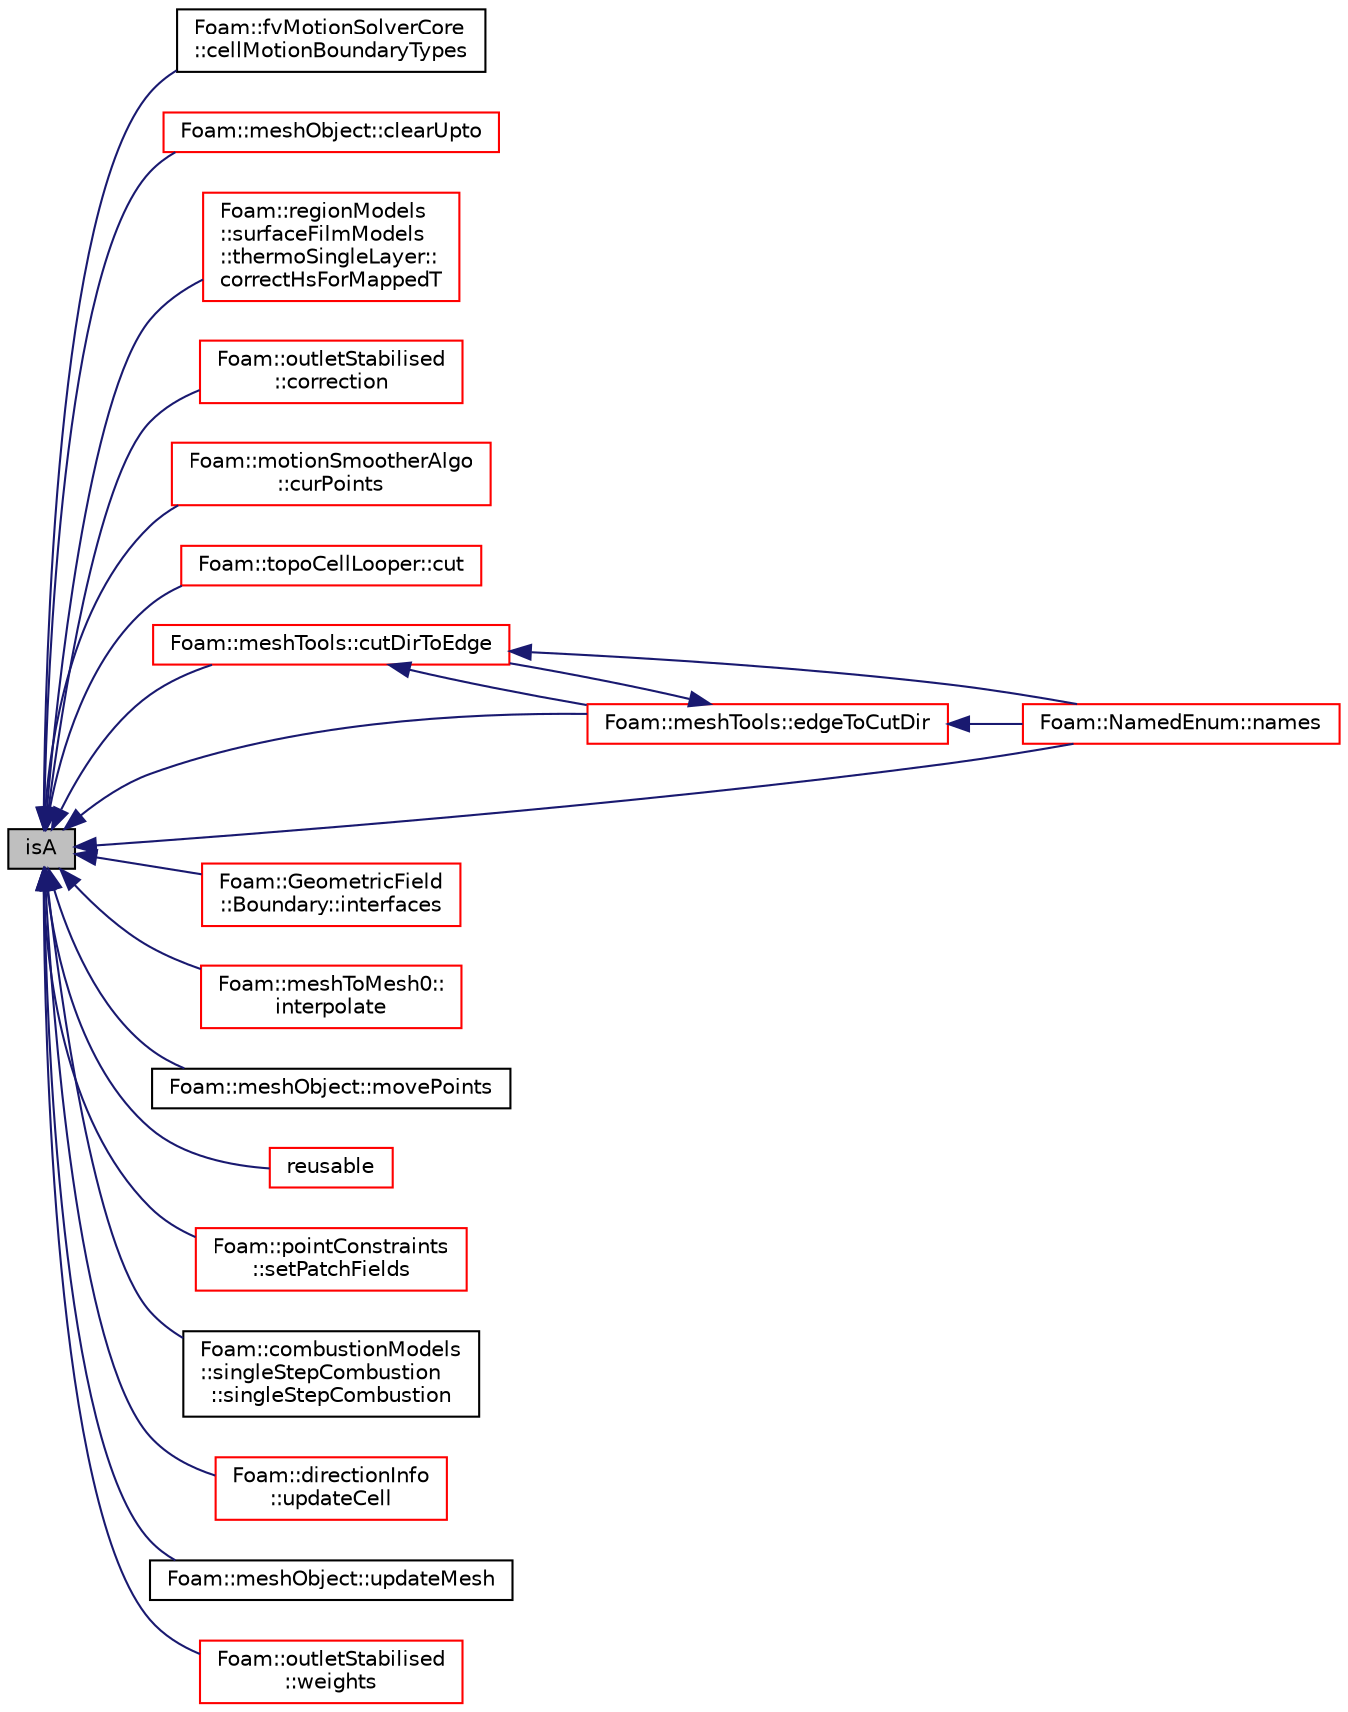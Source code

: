 digraph "isA"
{
  bgcolor="transparent";
  edge [fontname="Helvetica",fontsize="10",labelfontname="Helvetica",labelfontsize="10"];
  node [fontname="Helvetica",fontsize="10",shape=record];
  rankdir="LR";
  Node1 [label="isA",height=0.2,width=0.4,color="black", fillcolor="grey75", style="filled", fontcolor="black"];
  Node1 -> Node2 [dir="back",color="midnightblue",fontsize="10",style="solid",fontname="Helvetica"];
  Node2 [label="Foam::fvMotionSolverCore\l::cellMotionBoundaryTypes",height=0.2,width=0.4,color="black",URL="$a00900.html#acc35058412345700ea6a0dfb012dfaca"];
  Node1 -> Node3 [dir="back",color="midnightblue",fontsize="10",style="solid",fontname="Helvetica"];
  Node3 [label="Foam::meshObject::clearUpto",height=0.2,width=0.4,color="red",URL="$a01507.html#a0dc06f14bf957cd6ad1714a838338857",tooltip="Clear all meshObject derived from FromType up to (but not including) "];
  Node1 -> Node4 [dir="back",color="midnightblue",fontsize="10",style="solid",fontname="Helvetica"];
  Node4 [label="Foam::regionModels\l::surfaceFilmModels\l::thermoSingleLayer::\lcorrectHsForMappedT",height=0.2,width=0.4,color="red",URL="$a02689.html#af85199505c20475372e6e7e6f12c289f",tooltip="Correct sensible enthalpy for mapped temperature fields. "];
  Node1 -> Node5 [dir="back",color="midnightblue",fontsize="10",style="solid",fontname="Helvetica"];
  Node5 [label="Foam::outletStabilised\l::correction",height=0.2,width=0.4,color="red",URL="$a01796.html#a575a424a2a3d61de0e8d6ad368b61be1",tooltip="Return the explicit correction to the face-interpolate. "];
  Node1 -> Node6 [dir="back",color="midnightblue",fontsize="10",style="solid",fontname="Helvetica"];
  Node6 [label="Foam::motionSmootherAlgo\l::curPoints",height=0.2,width=0.4,color="red",URL="$a01571.html#a897bb9550f17845c9ab361582659cbee",tooltip="Get the current points (oldPoints+scale*displacement) "];
  Node1 -> Node7 [dir="back",color="midnightblue",fontsize="10",style="solid",fontname="Helvetica"];
  Node7 [label="Foam::topoCellLooper::cut",height=0.2,width=0.4,color="red",URL="$a02725.html#ac80e7d9d0040f4d0de355d5546d5e195",tooltip="Create cut along circumference of celli. Gets current mesh cuts. "];
  Node1 -> Node8 [dir="back",color="midnightblue",fontsize="10",style="solid",fontname="Helvetica"];
  Node8 [label="Foam::meshTools::cutDirToEdge",height=0.2,width=0.4,color="red",URL="$a10965.html#acb1ef179f7ae2dfef897c39ce019e712",tooltip="Reverse of edgeToCutDir: given direction find edge bundle and. "];
  Node8 -> Node9 [dir="back",color="midnightblue",fontsize="10",style="solid",fontname="Helvetica"];
  Node9 [label="Foam::NamedEnum::names",height=0.2,width=0.4,color="red",URL="$a01608.html#a7350da3a0edd92cd11e6c479c9967dc8"];
  Node8 -> Node10 [dir="back",color="midnightblue",fontsize="10",style="solid",fontname="Helvetica"];
  Node10 [label="Foam::meshTools::edgeToCutDir",height=0.2,width=0.4,color="red",URL="$a10965.html#ad0c5f6f651fcd0e135619f77c1524d70",tooltip="Given edge on hex find all &#39;parallel&#39; (i.e. non-connected) "];
  Node10 -> Node9 [dir="back",color="midnightblue",fontsize="10",style="solid",fontname="Helvetica"];
  Node10 -> Node8 [dir="back",color="midnightblue",fontsize="10",style="solid",fontname="Helvetica"];
  Node1 -> Node10 [dir="back",color="midnightblue",fontsize="10",style="solid",fontname="Helvetica"];
  Node1 -> Node11 [dir="back",color="midnightblue",fontsize="10",style="solid",fontname="Helvetica"];
  Node11 [label="Foam::GeometricField\l::Boundary::interfaces",height=0.2,width=0.4,color="red",URL="$a00147.html#a3a1ef4a53bac020e201d4cb80eedd462",tooltip="Return a list of pointers for each patch field with only those. "];
  Node1 -> Node12 [dir="back",color="midnightblue",fontsize="10",style="solid",fontname="Helvetica"];
  Node12 [label="Foam::meshToMesh0::\linterpolate",height=0.2,width=0.4,color="red",URL="$a01515.html#a6fce70ab4c4920304ea62c241d81ba57",tooltip="Interpolate volume field. "];
  Node1 -> Node13 [dir="back",color="midnightblue",fontsize="10",style="solid",fontname="Helvetica"];
  Node13 [label="Foam::meshObject::movePoints",height=0.2,width=0.4,color="black",URL="$a01507.html#a1f0776a32a30d50c5b33489cb05f4d11"];
  Node1 -> Node9 [dir="back",color="midnightblue",fontsize="10",style="solid",fontname="Helvetica"];
  Node1 -> Node14 [dir="back",color="midnightblue",fontsize="10",style="solid",fontname="Helvetica"];
  Node14 [label="reusable",height=0.2,width=0.4,color="red",URL="$a10909.html#a4623ed3c14766d39485168a3676cf6b2"];
  Node1 -> Node15 [dir="back",color="midnightblue",fontsize="10",style="solid",fontname="Helvetica"];
  Node15 [label="Foam::pointConstraints\l::setPatchFields",height=0.2,width=0.4,color="red",URL="$a01914.html#a1b6bb2c50c9e39688aa71d2263865d68",tooltip="Helper: set patchField values from internal values (on. "];
  Node1 -> Node16 [dir="back",color="midnightblue",fontsize="10",style="solid",fontname="Helvetica"];
  Node16 [label="Foam::combustionModels\l::singleStepCombustion\l::singleStepCombustion",height=0.2,width=0.4,color="black",URL="$a02402.html#af3e937cb44c8c931104ec26262c7e869",tooltip="Construct from components. "];
  Node1 -> Node17 [dir="back",color="midnightblue",fontsize="10",style="solid",fontname="Helvetica"];
  Node17 [label="Foam::directionInfo\l::updateCell",height=0.2,width=0.4,color="red",URL="$a00547.html#a77204b39a1795badf6e3b5db01bef0c6",tooltip="Influence of neighbouring face. "];
  Node1 -> Node18 [dir="back",color="midnightblue",fontsize="10",style="solid",fontname="Helvetica"];
  Node18 [label="Foam::meshObject::updateMesh",height=0.2,width=0.4,color="black",URL="$a01507.html#a35d9e31943796db6cf19e39e089af8c2"];
  Node1 -> Node19 [dir="back",color="midnightblue",fontsize="10",style="solid",fontname="Helvetica"];
  Node19 [label="Foam::outletStabilised\l::weights",height=0.2,width=0.4,color="red",URL="$a01796.html#a845f807ae2621854059e313269e7895a",tooltip="Return the interpolation weighting factors. "];
}

